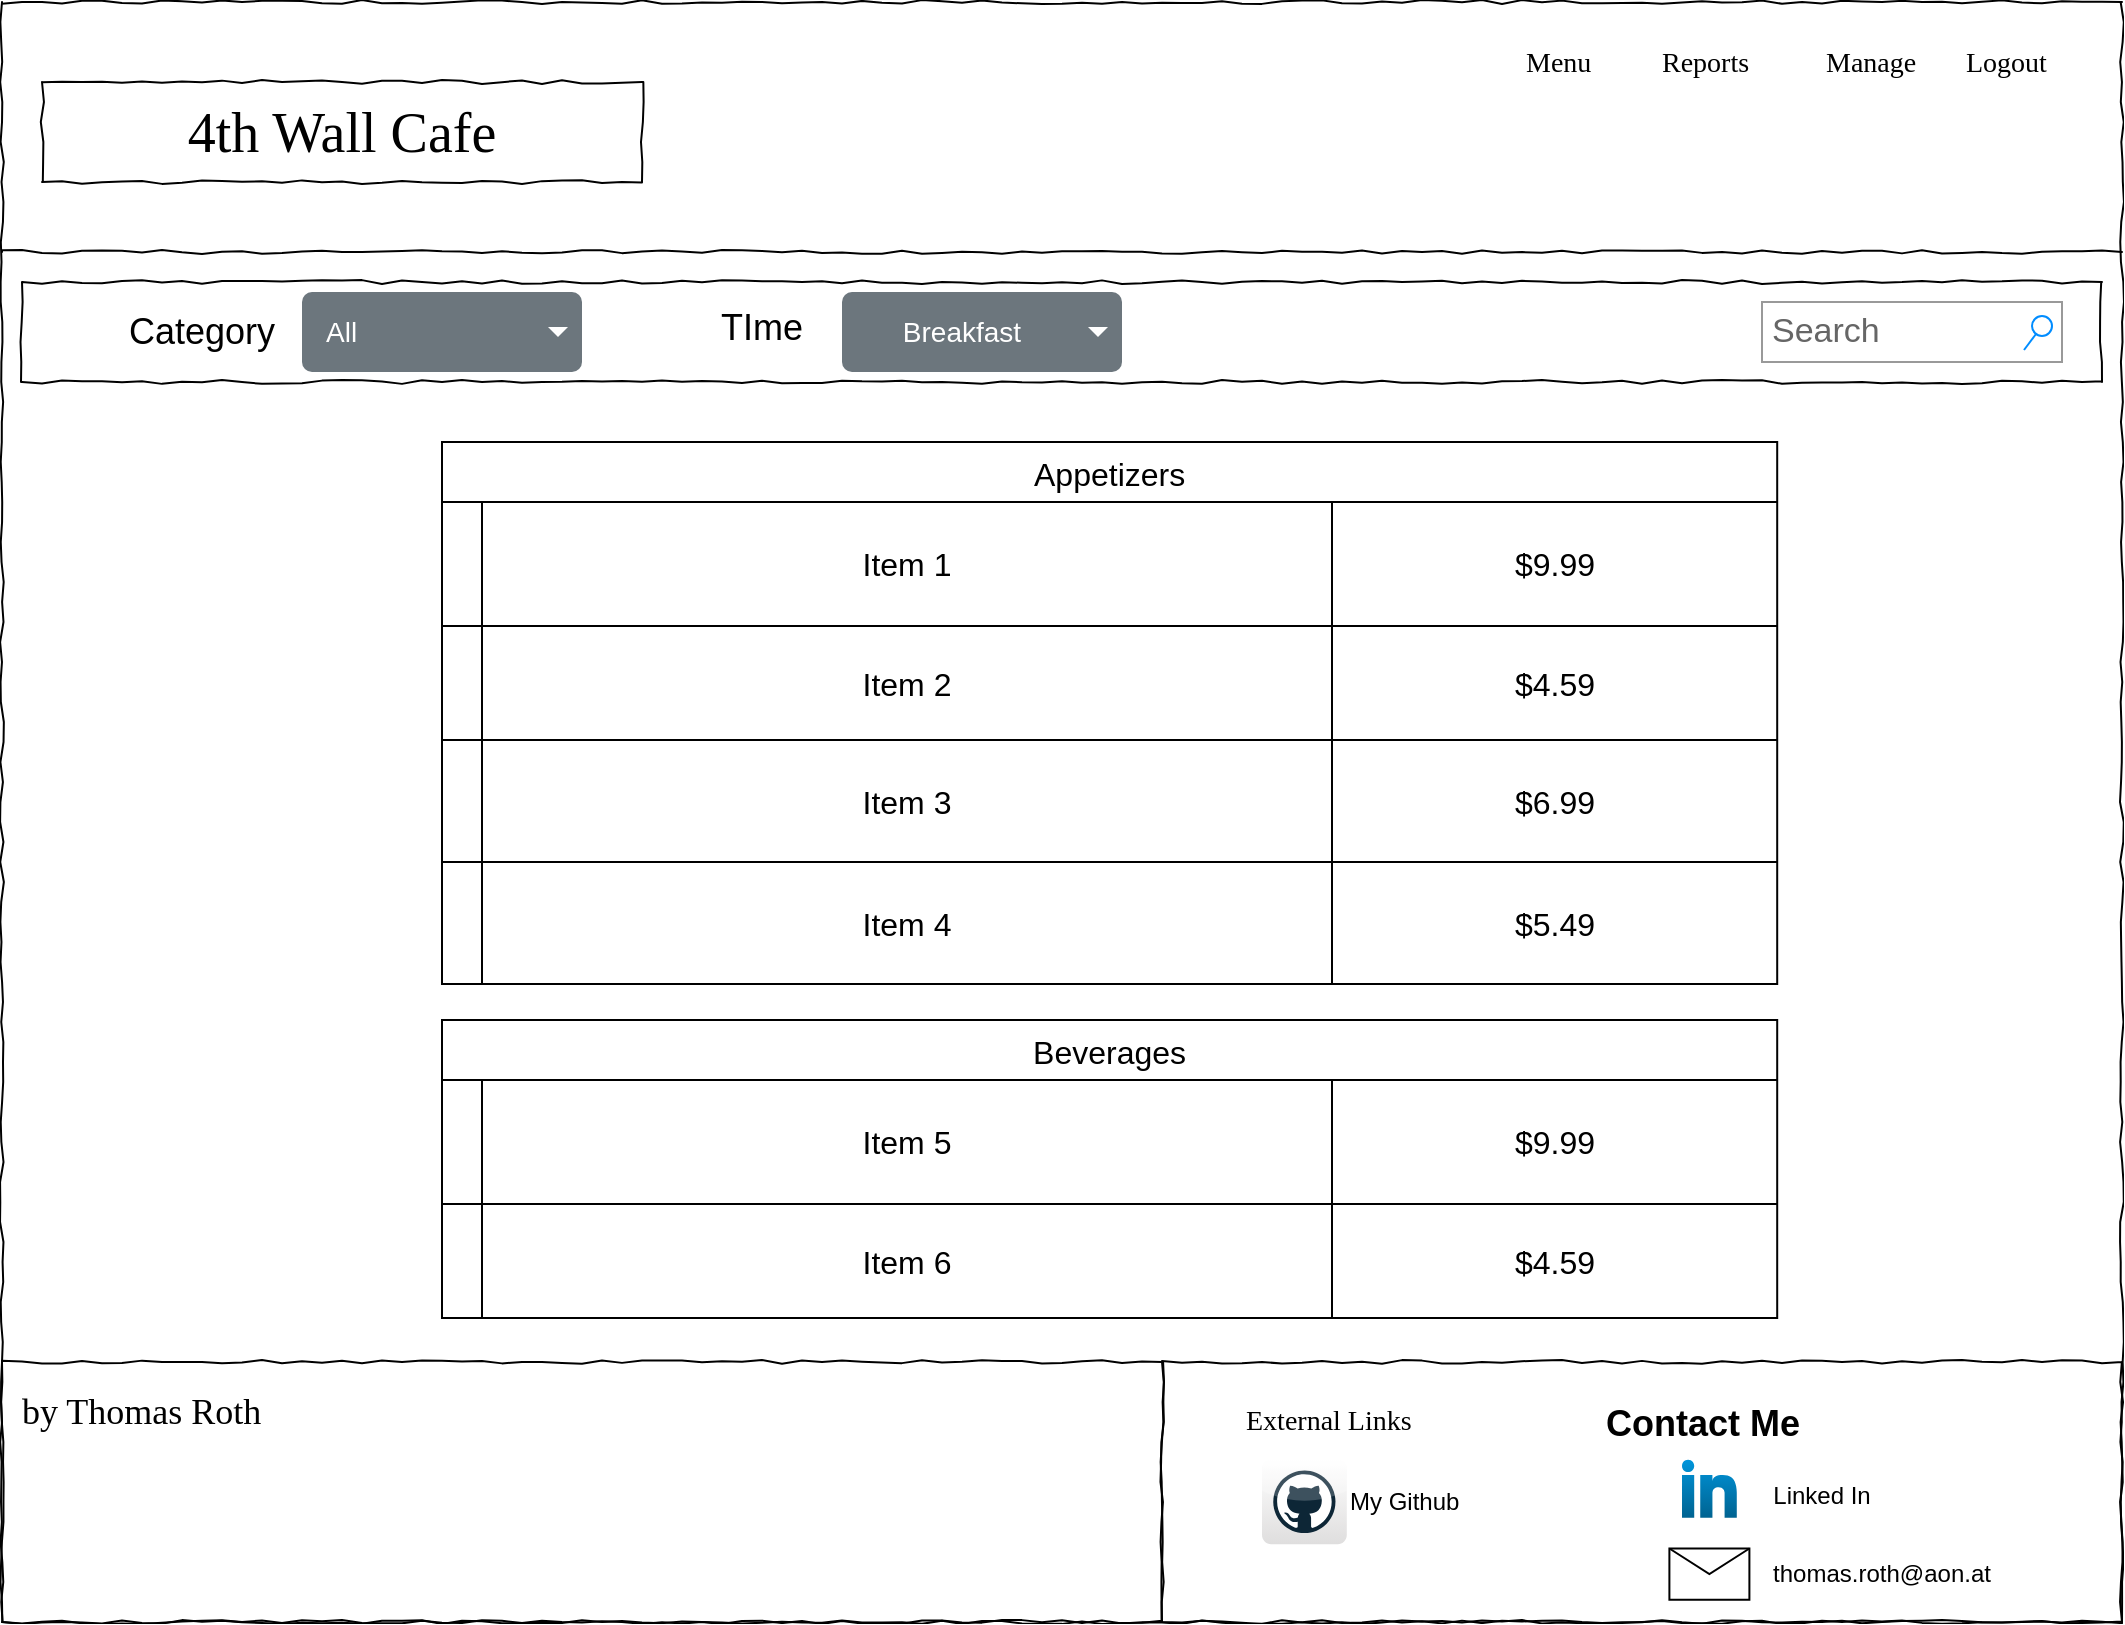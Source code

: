 <mxfile version="24.7.14">
  <diagram name="Page-1" id="03018318-947c-dd8e-b7a3-06fadd420f32">
    <mxGraphModel dx="3354" dy="1258" grid="1" gridSize="10" guides="1" tooltips="1" connect="1" arrows="1" fold="1" page="1" pageScale="1" pageWidth="1100" pageHeight="850" background="none" math="0" shadow="0">
      <root>
        <mxCell id="0" />
        <mxCell id="1" parent="0" />
        <mxCell id="677b7b8949515195-1" value="" style="whiteSpace=wrap;html=1;rounded=0;shadow=0;labelBackgroundColor=none;strokeColor=#000000;strokeWidth=1;fillColor=none;fontFamily=Verdana;fontSize=12;fontColor=#000000;align=center;comic=1;" parent="1" vertex="1">
          <mxGeometry x="20" y="20" width="1060" height="810" as="geometry" />
        </mxCell>
        <mxCell id="677b7b8949515195-2" value="4th Wall Cafe" style="whiteSpace=wrap;html=1;rounded=0;shadow=0;labelBackgroundColor=none;strokeWidth=1;fontFamily=Verdana;fontSize=28;align=center;comic=1;" parent="1" vertex="1">
          <mxGeometry x="40" y="60" width="300" height="50" as="geometry" />
        </mxCell>
        <mxCell id="677b7b8949515195-4" value="Menu" style="text;html=1;points=[];align=left;verticalAlign=top;spacingTop=-4;fontSize=14;fontFamily=Verdana" parent="1" vertex="1">
          <mxGeometry x="780" y="40" width="60" height="20" as="geometry" />
        </mxCell>
        <mxCell id="677b7b8949515195-5" value="Reports" style="text;html=1;points=[];align=left;verticalAlign=top;spacingTop=-4;fontSize=14;fontFamily=Verdana" parent="1" vertex="1">
          <mxGeometry x="847.6" y="40" width="60" height="20" as="geometry" />
        </mxCell>
        <mxCell id="677b7b8949515195-6" value="Manage" style="text;html=1;points=[];align=left;verticalAlign=top;spacingTop=-4;fontSize=14;fontFamily=Verdana" parent="1" vertex="1">
          <mxGeometry x="930" y="40" width="60" height="20" as="geometry" />
        </mxCell>
        <mxCell id="677b7b8949515195-7" value="Logout" style="text;html=1;points=[];align=left;verticalAlign=top;spacingTop=-4;fontSize=14;fontFamily=Verdana" parent="1" vertex="1">
          <mxGeometry x="1000" y="40" width="60" height="20" as="geometry" />
        </mxCell>
        <mxCell id="677b7b8949515195-9" value="" style="line;strokeWidth=1;html=1;rounded=0;shadow=0;labelBackgroundColor=none;fillColor=none;fontFamily=Verdana;fontSize=14;fontColor=#000000;align=center;comic=1;" parent="1" vertex="1">
          <mxGeometry x="20" y="140" width="1060" height="10" as="geometry" />
        </mxCell>
        <mxCell id="677b7b8949515195-10" value="" style="whiteSpace=wrap;html=1;rounded=0;shadow=0;labelBackgroundColor=none;strokeWidth=1;fillColor=none;fontFamily=Verdana;fontSize=12;align=center;comic=1;" parent="1" vertex="1">
          <mxGeometry x="30" y="160" width="1040" height="50" as="geometry" />
        </mxCell>
        <mxCell id="677b7b8949515195-15" value="&lt;div style=&quot;&quot;&gt;&lt;font style=&quot;font-size: 18px;&quot;&gt;by Thomas Roth&lt;/font&gt;&lt;/div&gt;" style="whiteSpace=wrap;html=1;rounded=0;shadow=0;labelBackgroundColor=none;strokeWidth=1;fillColor=none;fontFamily=Verdana;fontSize=12;align=left;verticalAlign=top;spacing=10;comic=1;" parent="1" vertex="1">
          <mxGeometry x="20" y="700" width="580" height="130" as="geometry" />
        </mxCell>
        <mxCell id="677b7b8949515195-26" value="" style="whiteSpace=wrap;html=1;rounded=0;shadow=0;labelBackgroundColor=none;strokeWidth=1;fillColor=none;fontFamily=Verdana;fontSize=12;align=center;comic=1;" parent="1" vertex="1">
          <mxGeometry x="600" y="700" width="480" height="130" as="geometry" />
        </mxCell>
        <mxCell id="677b7b8949515195-42" value="External Links" style="text;html=1;points=[];align=left;verticalAlign=top;spacingTop=-4;fontSize=14;fontFamily=Verdana" parent="1" vertex="1">
          <mxGeometry x="640" y="718.68" width="170" height="20" as="geometry" />
        </mxCell>
        <mxCell id="xNktOV-b6tnxYs5pCYwV-3" value="All" style="html=1;shadow=0;dashed=0;shape=mxgraph.bootstrap.rrect;rSize=5;strokeColor=none;strokeWidth=1;fillColor=#6C767D;fontColor=#ffffff;whiteSpace=wrap;align=left;verticalAlign=middle;fontStyle=0;fontSize=14;spacingLeft=10;" vertex="1" parent="1">
          <mxGeometry x="170" y="165" width="140" height="40" as="geometry" />
        </mxCell>
        <mxCell id="xNktOV-b6tnxYs5pCYwV-4" value="" style="shape=triangle;direction=south;fillColor=#ffffff;strokeColor=none;perimeter=none;" vertex="1" parent="xNktOV-b6tnxYs5pCYwV-3">
          <mxGeometry x="1" y="0.5" width="10" height="5" relative="1" as="geometry">
            <mxPoint x="-17" y="-2.5" as="offset" />
          </mxGeometry>
        </mxCell>
        <mxCell id="xNktOV-b6tnxYs5pCYwV-14" value="Search" style="strokeWidth=1;shadow=0;dashed=0;align=center;html=1;shape=mxgraph.mockup.forms.searchBox;strokeColor=#999999;mainText=;strokeColor2=#008cff;fontColor=#666666;fontSize=17;align=left;spacingLeft=3;whiteSpace=wrap;" vertex="1" parent="1">
          <mxGeometry x="900" y="170" width="150" height="30" as="geometry" />
        </mxCell>
        <mxCell id="xNktOV-b6tnxYs5pCYwV-17" value="" style="dashed=0;outlineConnect=0;html=1;align=center;labelPosition=center;verticalLabelPosition=bottom;verticalAlign=top;shape=mxgraph.webicons.github;gradientColor=#DFDEDE" vertex="1" parent="1">
          <mxGeometry x="650" y="748.68" width="42.4" height="42.4" as="geometry" />
        </mxCell>
        <mxCell id="xNktOV-b6tnxYs5pCYwV-18" value="" style="dashed=0;outlineConnect=0;html=1;align=center;labelPosition=center;verticalLabelPosition=bottom;verticalAlign=top;shape=mxgraph.weblogos.linkedin;fillColor=#0095DB;gradientColor=#006391" vertex="1" parent="1">
          <mxGeometry x="860" y="748.91" width="27.4" height="28.93" as="geometry" />
        </mxCell>
        <mxCell id="xNktOV-b6tnxYs5pCYwV-19" value="My Github" style="text;html=1;align=left;verticalAlign=middle;whiteSpace=wrap;rounded=0;" vertex="1" parent="1">
          <mxGeometry x="692.4" y="754.88" width="60" height="30" as="geometry" />
        </mxCell>
        <mxCell id="xNktOV-b6tnxYs5pCYwV-20" value="&lt;font style=&quot;font-size: 18px;&quot;&gt;Contact Me&lt;/font&gt;" style="text;strokeColor=none;fillColor=none;html=1;fontSize=24;fontStyle=1;verticalAlign=middle;align=center;" vertex="1" parent="1">
          <mxGeometry x="820" y="708.91" width="100" height="40" as="geometry" />
        </mxCell>
        <mxCell id="xNktOV-b6tnxYs5pCYwV-22" value="" style="shape=message;html=1;html=1;outlineConnect=0;labelPosition=center;verticalLabelPosition=bottom;align=center;verticalAlign=top;" vertex="1" parent="1">
          <mxGeometry x="853.7" y="793.25" width="40" height="25.66" as="geometry" />
        </mxCell>
        <mxCell id="xNktOV-b6tnxYs5pCYwV-23" value="Linked In" style="text;html=1;align=center;verticalAlign=middle;whiteSpace=wrap;rounded=0;" vertex="1" parent="1">
          <mxGeometry x="900" y="752.17" width="60" height="30" as="geometry" />
        </mxCell>
        <mxCell id="xNktOV-b6tnxYs5pCYwV-24" value="thomas.roth@aon.at" style="text;html=1;align=center;verticalAlign=middle;whiteSpace=wrap;rounded=0;" vertex="1" parent="1">
          <mxGeometry x="930" y="791.08" width="60" height="30" as="geometry" />
        </mxCell>
        <mxCell id="xNktOV-b6tnxYs5pCYwV-25" value="Appetizers" style="shape=table;startSize=30;container=1;collapsible=0;childLayout=tableLayout;strokeColor=default;fontSize=16;" vertex="1" parent="1">
          <mxGeometry x="240.0" y="240" width="667.6" height="271" as="geometry" />
        </mxCell>
        <mxCell id="xNktOV-b6tnxYs5pCYwV-26" value="" style="shape=tableRow;horizontal=0;startSize=0;swimlaneHead=0;swimlaneBody=0;strokeColor=inherit;top=0;left=0;bottom=0;right=0;collapsible=0;dropTarget=0;fillColor=none;points=[[0,0.5],[1,0.5]];portConstraint=eastwest;fontSize=16;" vertex="1" parent="xNktOV-b6tnxYs5pCYwV-25">
          <mxGeometry y="30" width="667.6" height="62" as="geometry" />
        </mxCell>
        <mxCell id="xNktOV-b6tnxYs5pCYwV-27" value="" style="shape=partialRectangle;html=1;whiteSpace=wrap;connectable=0;strokeColor=inherit;overflow=hidden;fillColor=none;top=0;left=0;bottom=0;right=0;pointerEvents=1;fontSize=16;" vertex="1" parent="xNktOV-b6tnxYs5pCYwV-26">
          <mxGeometry width="20" height="62" as="geometry">
            <mxRectangle width="20" height="62" as="alternateBounds" />
          </mxGeometry>
        </mxCell>
        <mxCell id="xNktOV-b6tnxYs5pCYwV-28" value="Item 1" style="shape=partialRectangle;html=1;whiteSpace=wrap;connectable=0;strokeColor=inherit;overflow=hidden;fillColor=none;top=0;left=0;bottom=0;right=0;pointerEvents=1;fontSize=16;" vertex="1" parent="xNktOV-b6tnxYs5pCYwV-26">
          <mxGeometry x="20" width="425" height="62" as="geometry">
            <mxRectangle width="425" height="62" as="alternateBounds" />
          </mxGeometry>
        </mxCell>
        <mxCell id="xNktOV-b6tnxYs5pCYwV-29" value="$9.99" style="shape=partialRectangle;html=1;whiteSpace=wrap;connectable=0;strokeColor=inherit;overflow=hidden;fillColor=none;top=0;left=0;bottom=0;right=0;pointerEvents=1;fontSize=16;" vertex="1" parent="xNktOV-b6tnxYs5pCYwV-26">
          <mxGeometry x="445" width="223" height="62" as="geometry">
            <mxRectangle width="223" height="62" as="alternateBounds" />
          </mxGeometry>
        </mxCell>
        <mxCell id="xNktOV-b6tnxYs5pCYwV-30" value="" style="shape=tableRow;horizontal=0;startSize=0;swimlaneHead=0;swimlaneBody=0;strokeColor=inherit;top=0;left=0;bottom=0;right=0;collapsible=0;dropTarget=0;fillColor=none;points=[[0,0.5],[1,0.5]];portConstraint=eastwest;fontSize=16;" vertex="1" parent="xNktOV-b6tnxYs5pCYwV-25">
          <mxGeometry y="92" width="667.6" height="57" as="geometry" />
        </mxCell>
        <mxCell id="xNktOV-b6tnxYs5pCYwV-31" value="" style="shape=partialRectangle;html=1;whiteSpace=wrap;connectable=0;strokeColor=inherit;overflow=hidden;fillColor=none;top=0;left=0;bottom=0;right=0;pointerEvents=1;fontSize=16;" vertex="1" parent="xNktOV-b6tnxYs5pCYwV-30">
          <mxGeometry width="20" height="57" as="geometry">
            <mxRectangle width="20" height="57" as="alternateBounds" />
          </mxGeometry>
        </mxCell>
        <mxCell id="xNktOV-b6tnxYs5pCYwV-32" value="Item 2" style="shape=partialRectangle;html=1;whiteSpace=wrap;connectable=0;strokeColor=inherit;overflow=hidden;fillColor=none;top=0;left=0;bottom=0;right=0;pointerEvents=1;fontSize=16;" vertex="1" parent="xNktOV-b6tnxYs5pCYwV-30">
          <mxGeometry x="20" width="425" height="57" as="geometry">
            <mxRectangle width="425" height="57" as="alternateBounds" />
          </mxGeometry>
        </mxCell>
        <mxCell id="xNktOV-b6tnxYs5pCYwV-33" value="$4.59" style="shape=partialRectangle;html=1;whiteSpace=wrap;connectable=0;strokeColor=inherit;overflow=hidden;fillColor=none;top=0;left=0;bottom=0;right=0;pointerEvents=1;fontSize=16;" vertex="1" parent="xNktOV-b6tnxYs5pCYwV-30">
          <mxGeometry x="445" width="223" height="57" as="geometry">
            <mxRectangle width="223" height="57" as="alternateBounds" />
          </mxGeometry>
        </mxCell>
        <mxCell id="xNktOV-b6tnxYs5pCYwV-34" value="" style="shape=tableRow;horizontal=0;startSize=0;swimlaneHead=0;swimlaneBody=0;strokeColor=inherit;top=0;left=0;bottom=0;right=0;collapsible=0;dropTarget=0;fillColor=none;points=[[0,0.5],[1,0.5]];portConstraint=eastwest;fontSize=16;" vertex="1" parent="xNktOV-b6tnxYs5pCYwV-25">
          <mxGeometry y="149" width="667.6" height="61" as="geometry" />
        </mxCell>
        <mxCell id="xNktOV-b6tnxYs5pCYwV-35" value="" style="shape=partialRectangle;html=1;whiteSpace=wrap;connectable=0;strokeColor=inherit;overflow=hidden;fillColor=none;top=0;left=0;bottom=0;right=0;pointerEvents=1;fontSize=16;" vertex="1" parent="xNktOV-b6tnxYs5pCYwV-34">
          <mxGeometry width="20" height="61" as="geometry">
            <mxRectangle width="20" height="61" as="alternateBounds" />
          </mxGeometry>
        </mxCell>
        <mxCell id="xNktOV-b6tnxYs5pCYwV-36" value="Item 3" style="shape=partialRectangle;html=1;whiteSpace=wrap;connectable=0;strokeColor=inherit;overflow=hidden;fillColor=none;top=0;left=0;bottom=0;right=0;pointerEvents=1;fontSize=16;" vertex="1" parent="xNktOV-b6tnxYs5pCYwV-34">
          <mxGeometry x="20" width="425" height="61" as="geometry">
            <mxRectangle width="425" height="61" as="alternateBounds" />
          </mxGeometry>
        </mxCell>
        <mxCell id="xNktOV-b6tnxYs5pCYwV-37" value="$6.99" style="shape=partialRectangle;html=1;whiteSpace=wrap;connectable=0;strokeColor=inherit;overflow=hidden;fillColor=none;top=0;left=0;bottom=0;right=0;pointerEvents=1;fontSize=16;" vertex="1" parent="xNktOV-b6tnxYs5pCYwV-34">
          <mxGeometry x="445" width="223" height="61" as="geometry">
            <mxRectangle width="223" height="61" as="alternateBounds" />
          </mxGeometry>
        </mxCell>
        <mxCell id="xNktOV-b6tnxYs5pCYwV-58" style="shape=tableRow;horizontal=0;startSize=0;swimlaneHead=0;swimlaneBody=0;strokeColor=inherit;top=0;left=0;bottom=0;right=0;collapsible=0;dropTarget=0;fillColor=none;points=[[0,0.5],[1,0.5]];portConstraint=eastwest;fontSize=16;" vertex="1" parent="xNktOV-b6tnxYs5pCYwV-25">
          <mxGeometry y="210" width="667.6" height="61" as="geometry" />
        </mxCell>
        <mxCell id="xNktOV-b6tnxYs5pCYwV-59" style="shape=partialRectangle;html=1;whiteSpace=wrap;connectable=0;strokeColor=inherit;overflow=hidden;fillColor=none;top=0;left=0;bottom=0;right=0;pointerEvents=1;fontSize=16;" vertex="1" parent="xNktOV-b6tnxYs5pCYwV-58">
          <mxGeometry width="20" height="61" as="geometry">
            <mxRectangle width="20" height="61" as="alternateBounds" />
          </mxGeometry>
        </mxCell>
        <mxCell id="xNktOV-b6tnxYs5pCYwV-60" value="Item 4" style="shape=partialRectangle;html=1;whiteSpace=wrap;connectable=0;strokeColor=inherit;overflow=hidden;fillColor=none;top=0;left=0;bottom=0;right=0;pointerEvents=1;fontSize=16;" vertex="1" parent="xNktOV-b6tnxYs5pCYwV-58">
          <mxGeometry x="20" width="425" height="61" as="geometry">
            <mxRectangle width="425" height="61" as="alternateBounds" />
          </mxGeometry>
        </mxCell>
        <mxCell id="xNktOV-b6tnxYs5pCYwV-61" value="$5.49" style="shape=partialRectangle;html=1;whiteSpace=wrap;connectable=0;strokeColor=inherit;overflow=hidden;fillColor=none;top=0;left=0;bottom=0;right=0;pointerEvents=1;fontSize=16;" vertex="1" parent="xNktOV-b6tnxYs5pCYwV-58">
          <mxGeometry x="445" width="223" height="61" as="geometry">
            <mxRectangle width="223" height="61" as="alternateBounds" />
          </mxGeometry>
        </mxCell>
        <mxCell id="xNktOV-b6tnxYs5pCYwV-53" value="Breakfast" style="html=1;shadow=0;dashed=0;shape=mxgraph.bootstrap.rrect;rSize=5;strokeColor=none;strokeWidth=1;fillColor=#6C767D;fontColor=#ffffff;whiteSpace=wrap;align=center;verticalAlign=middle;fontStyle=0;fontSize=14;spacingRight=20;" vertex="1" parent="1">
          <mxGeometry x="440" y="165" width="140" height="40" as="geometry" />
        </mxCell>
        <mxCell id="xNktOV-b6tnxYs5pCYwV-54" value="" style="shape=triangle;direction=south;fillColor=#ffffff;strokeColor=none;perimeter=none;" vertex="1" parent="xNktOV-b6tnxYs5pCYwV-53">
          <mxGeometry x="1" y="0.5" width="10" height="5" relative="1" as="geometry">
            <mxPoint x="-17" y="-2.5" as="offset" />
          </mxGeometry>
        </mxCell>
        <UserObject label="&lt;span style=&quot;font-size: 18px;&quot;&gt;TIme&lt;/span&gt;" placeholders="1" name="Variable" id="xNktOV-b6tnxYs5pCYwV-56">
          <mxCell style="text;html=1;strokeColor=none;fillColor=none;align=center;verticalAlign=middle;whiteSpace=wrap;overflow=hidden;" vertex="1" parent="1">
            <mxGeometry x="360" y="170" width="80" height="20" as="geometry" />
          </mxCell>
        </UserObject>
        <mxCell id="xNktOV-b6tnxYs5pCYwV-57" value="&lt;font style=&quot;font-size: 18px;&quot;&gt;Category&lt;/font&gt;" style="text;html=1;align=center;verticalAlign=middle;whiteSpace=wrap;rounded=0;" vertex="1" parent="1">
          <mxGeometry x="90" y="170" width="60" height="30" as="geometry" />
        </mxCell>
        <mxCell id="xNktOV-b6tnxYs5pCYwV-62" value="Beverages" style="shape=table;startSize=30;container=1;collapsible=0;childLayout=tableLayout;strokeColor=default;fontSize=16;" vertex="1" parent="1">
          <mxGeometry x="240.0" y="529.0" width="667.6" height="149" as="geometry" />
        </mxCell>
        <mxCell id="xNktOV-b6tnxYs5pCYwV-63" value="" style="shape=tableRow;horizontal=0;startSize=0;swimlaneHead=0;swimlaneBody=0;strokeColor=inherit;top=0;left=0;bottom=0;right=0;collapsible=0;dropTarget=0;fillColor=none;points=[[0,0.5],[1,0.5]];portConstraint=eastwest;fontSize=16;" vertex="1" parent="xNktOV-b6tnxYs5pCYwV-62">
          <mxGeometry y="30" width="667.6" height="62" as="geometry" />
        </mxCell>
        <mxCell id="xNktOV-b6tnxYs5pCYwV-64" value="" style="shape=partialRectangle;html=1;whiteSpace=wrap;connectable=0;strokeColor=inherit;overflow=hidden;fillColor=none;top=0;left=0;bottom=0;right=0;pointerEvents=1;fontSize=16;" vertex="1" parent="xNktOV-b6tnxYs5pCYwV-63">
          <mxGeometry width="20" height="62" as="geometry">
            <mxRectangle width="20" height="62" as="alternateBounds" />
          </mxGeometry>
        </mxCell>
        <mxCell id="xNktOV-b6tnxYs5pCYwV-65" value="Item 5" style="shape=partialRectangle;html=1;whiteSpace=wrap;connectable=0;strokeColor=inherit;overflow=hidden;fillColor=none;top=0;left=0;bottom=0;right=0;pointerEvents=1;fontSize=16;" vertex="1" parent="xNktOV-b6tnxYs5pCYwV-63">
          <mxGeometry x="20" width="425" height="62" as="geometry">
            <mxRectangle width="425" height="62" as="alternateBounds" />
          </mxGeometry>
        </mxCell>
        <mxCell id="xNktOV-b6tnxYs5pCYwV-66" value="$9.99" style="shape=partialRectangle;html=1;whiteSpace=wrap;connectable=0;strokeColor=inherit;overflow=hidden;fillColor=none;top=0;left=0;bottom=0;right=0;pointerEvents=1;fontSize=16;" vertex="1" parent="xNktOV-b6tnxYs5pCYwV-63">
          <mxGeometry x="445" width="223" height="62" as="geometry">
            <mxRectangle width="223" height="62" as="alternateBounds" />
          </mxGeometry>
        </mxCell>
        <mxCell id="xNktOV-b6tnxYs5pCYwV-67" value="" style="shape=tableRow;horizontal=0;startSize=0;swimlaneHead=0;swimlaneBody=0;strokeColor=inherit;top=0;left=0;bottom=0;right=0;collapsible=0;dropTarget=0;fillColor=none;points=[[0,0.5],[1,0.5]];portConstraint=eastwest;fontSize=16;" vertex="1" parent="xNktOV-b6tnxYs5pCYwV-62">
          <mxGeometry y="92" width="667.6" height="57" as="geometry" />
        </mxCell>
        <mxCell id="xNktOV-b6tnxYs5pCYwV-68" value="" style="shape=partialRectangle;html=1;whiteSpace=wrap;connectable=0;strokeColor=inherit;overflow=hidden;fillColor=none;top=0;left=0;bottom=0;right=0;pointerEvents=1;fontSize=16;" vertex="1" parent="xNktOV-b6tnxYs5pCYwV-67">
          <mxGeometry width="20" height="57" as="geometry">
            <mxRectangle width="20" height="57" as="alternateBounds" />
          </mxGeometry>
        </mxCell>
        <mxCell id="xNktOV-b6tnxYs5pCYwV-69" value="Item 6" style="shape=partialRectangle;html=1;whiteSpace=wrap;connectable=0;strokeColor=inherit;overflow=hidden;fillColor=none;top=0;left=0;bottom=0;right=0;pointerEvents=1;fontSize=16;" vertex="1" parent="xNktOV-b6tnxYs5pCYwV-67">
          <mxGeometry x="20" width="425" height="57" as="geometry">
            <mxRectangle width="425" height="57" as="alternateBounds" />
          </mxGeometry>
        </mxCell>
        <mxCell id="xNktOV-b6tnxYs5pCYwV-70" value="$4.59" style="shape=partialRectangle;html=1;whiteSpace=wrap;connectable=0;strokeColor=inherit;overflow=hidden;fillColor=none;top=0;left=0;bottom=0;right=0;pointerEvents=1;fontSize=16;" vertex="1" parent="xNktOV-b6tnxYs5pCYwV-67">
          <mxGeometry x="445" width="223" height="57" as="geometry">
            <mxRectangle width="223" height="57" as="alternateBounds" />
          </mxGeometry>
        </mxCell>
      </root>
    </mxGraphModel>
  </diagram>
</mxfile>
